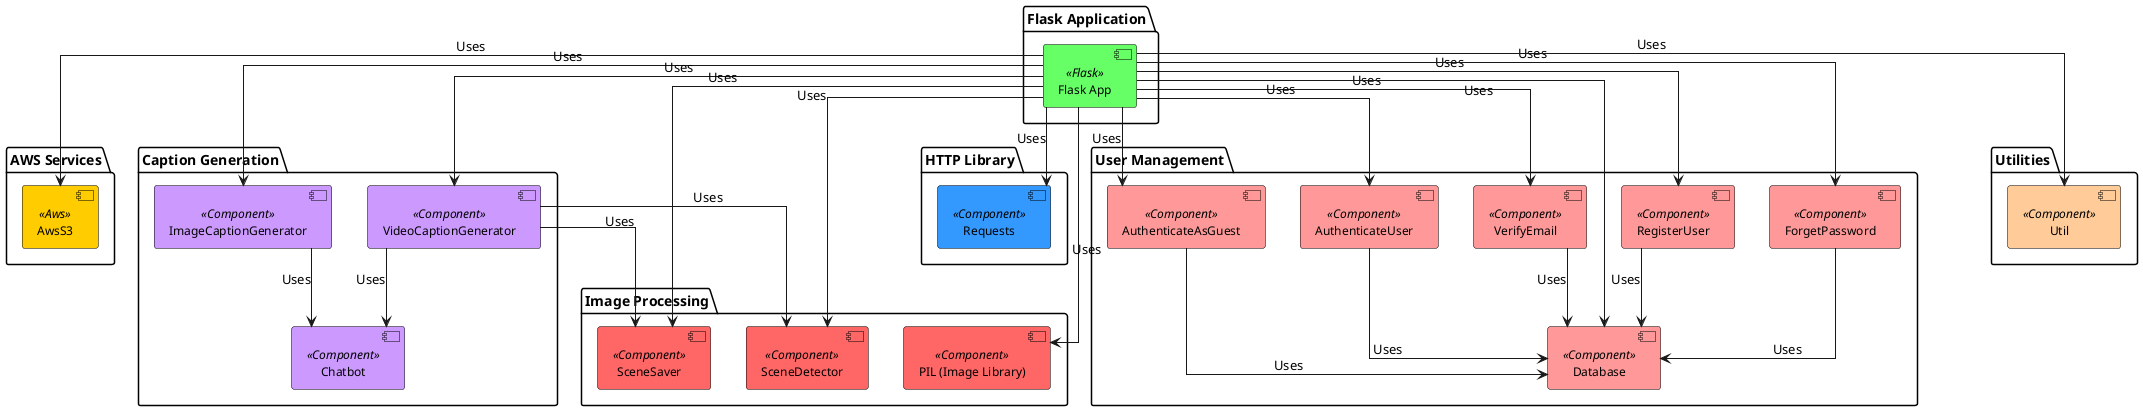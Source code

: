 @startuml

!define FLASK_COLOR #66FF66
!define AWS_COLOR #FFCC00
!define CAPTION_COLOR #CC99FF
!define PIL_COLOR #FF6666
!define REQUESTS_COLOR #3399FF
!define LOGIN_COLOR #FF9999
!define UTIL_COLOR #FFCC99

skinparam component {
    BackgroundColor #E6F7FF
    BorderColor black
    FontSize 12
}

skinparam linetype ortho

package "Flask Application" {
    [Flask App] <<Flask>> FLASK_COLOR
}

package "AWS Services" {
    [AwsS3] <<Aws>> AWS_COLOR
}

package "Caption Generation" {
    [ImageCaptionGenerator] <<Component>> CAPTION_COLOR
    [VideoCaptionGenerator] <<Component>> CAPTION_COLOR
    [Chatbot] <<Component>> CAPTION_COLOR
}

package "Image Processing" {
    [PIL (Image Library)] <<Component>> PIL_COLOR
    [SceneDetector] <<Component>> PIL_COLOR
    [SceneSaver] <<Component>> PIL_COLOR
}

package "HTTP Library" {
    [Requests] <<Component>> REQUESTS_COLOR
}

package "User Management" {
    [RegisterUser] <<Component>> LOGIN_COLOR
    [VerifyEmail] <<Component>> LOGIN_COLOR
    [AuthenticateUser] <<Component>> LOGIN_COLOR
    [AuthenticateAsGuest] <<Component>> LOGIN_COLOR
    [ForgetPassword] <<Component>> LOGIN_COLOR
    [Database] <<Component>> LOGIN_COLOR
}

package "Utilities" {
    [Util] <<Component>> UTIL_COLOR
}

[Flask App] --> [AwsS3] : Uses
[Flask App] --> [ImageCaptionGenerator] : Uses
[Flask App] --> [VideoCaptionGenerator] : Uses
[Flask App] --> [Requests] : Uses
[Flask App] --> [PIL (Image Library)] : Uses
[Flask App] --> [SceneDetector] : Uses
[Flask App] --> [SceneSaver] : Uses
[Flask App] --> [RegisterUser] : Uses
[Flask App] --> [VerifyEmail] : Uses
[Flask App] --> [AuthenticateUser] : Uses
[Flask App] --> [AuthenticateAsGuest] : Uses
[Flask App] --> [ForgetPassword] : Uses
[Flask App] --> [Database] : Uses
[Flask App] --> [Util] : Uses

[ImageCaptionGenerator] --> [Chatbot] : Uses
[VideoCaptionGenerator] --> [Chatbot] : Uses
[VideoCaptionGenerator] --> [SceneDetector] : Uses
[VideoCaptionGenerator] --> [SceneSaver] : Uses

[RegisterUser] --> [Database] : Uses
[VerifyEmail] --> [Database] : Uses
[AuthenticateUser] --> [Database] : Uses
[AuthenticateAsGuest] --> [Database] : Uses
[ForgetPassword] --> [Database] : Uses

@enduml
